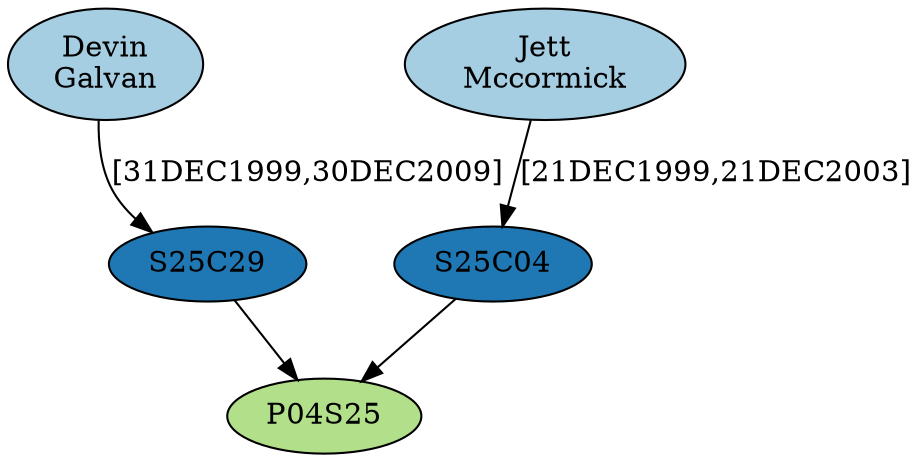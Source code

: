 digraph G {
layout=dot
node[colorscheme=paired8, style=filled, color=black]
"R04P04S25"[fillcolor= "3",label= "P04S25"]
"I23074"[fillcolor= "1",label= "Jett\nMccormick"]
"I57796"[fillcolor= "1",label= "Devin\nGalvan"]
"R04P04S25C29"[fillcolor= "2",label= "S25C29"]
"R04P04S25C04"[fillcolor= "2",label= "S25C04"]
"I23074" -> "R04P04S25C04"[label= "[21DEC1999,21DEC2003]"]
"I57796" -> "R04P04S25C29"[label= "[31DEC1999,30DEC2009]"]
"R04P04S25C04" -> "R04P04S25"[label= ""]
"R04P04S25C29" -> "R04P04S25"[label= ""]
}
